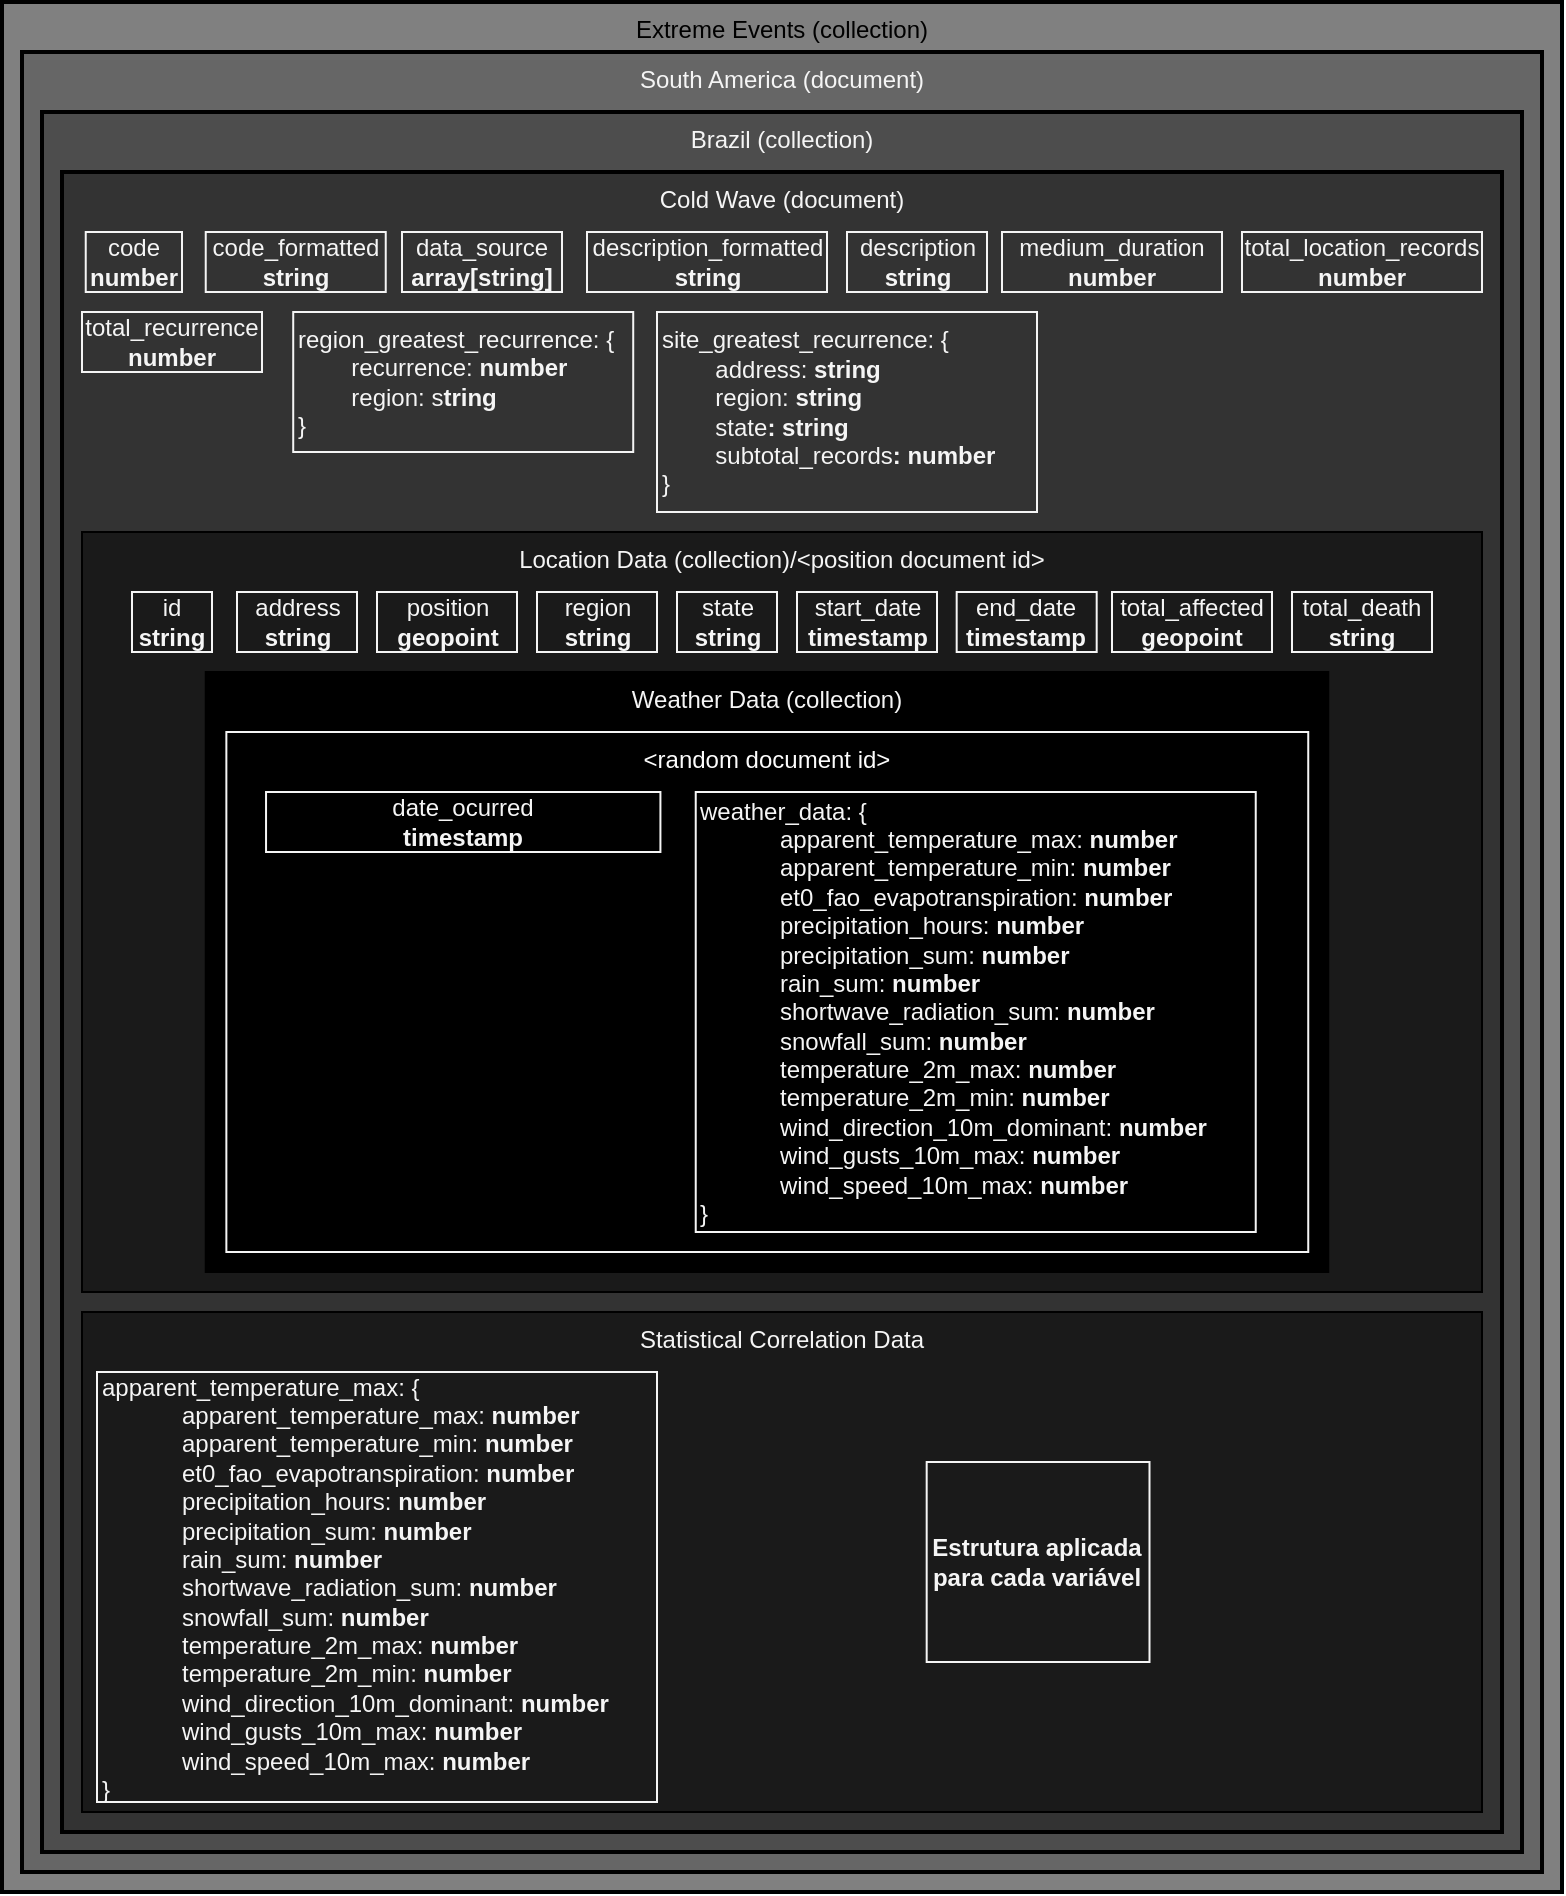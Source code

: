 <mxfile version="24.7.6">
  <diagram name="Página-1" id="5r0kbrC52f1X0RK4liDK">
    <mxGraphModel dx="989" dy="532" grid="1" gridSize="10" guides="1" tooltips="1" connect="1" arrows="1" fold="1" page="1" pageScale="1" pageWidth="827" pageHeight="1169" math="0" shadow="0">
      <root>
        <mxCell id="0" />
        <mxCell id="1" parent="0" />
        <mxCell id="3" value="Extreme Events (collection)" style="whiteSpace=wrap;strokeWidth=2;verticalAlign=top;fillColor=#808080;" parent="1" vertex="1">
          <mxGeometry x="10" y="35" width="780" height="945" as="geometry" />
        </mxCell>
        <mxCell id="12" value="South America (document)" style="whiteSpace=wrap;strokeWidth=2;verticalAlign=top;fillColor=#666666;fontColor=#F5F5F5;" parent="1" vertex="1">
          <mxGeometry x="20" y="60" width="760" height="910" as="geometry" />
        </mxCell>
        <mxCell id="nVJJm7_HszwqwvovilvP-34" value="Brazil (collection)" style="whiteSpace=wrap;strokeWidth=2;verticalAlign=top;fillColor=#4D4D4D;fontColor=#F5F5F5;" vertex="1" parent="1">
          <mxGeometry x="30" y="90" width="740" height="870" as="geometry" />
        </mxCell>
        <mxCell id="nVJJm7_HszwqwvovilvP-35" value="Cold Wave (document)" style="whiteSpace=wrap;strokeWidth=2;verticalAlign=top;fillColor=#333333;fontColor=#F5F5F5;" vertex="1" parent="1">
          <mxGeometry x="40" y="120" width="720" height="830" as="geometry" />
        </mxCell>
        <mxCell id="nVJJm7_HszwqwvovilvP-36" value="code&lt;div&gt;&lt;b&gt;number&lt;/b&gt;&lt;/div&gt;" style="text;html=1;align=center;verticalAlign=middle;whiteSpace=wrap;rounded=0;strokeColor=#F5F5F5;fontColor=#F5F5F5;" vertex="1" parent="1">
          <mxGeometry x="51.87" y="150" width="48.13" height="30" as="geometry" />
        </mxCell>
        <mxCell id="nVJJm7_HszwqwvovilvP-37" value="code_formatted&lt;div&gt;&lt;b&gt;string&lt;/b&gt;&lt;/div&gt;" style="text;html=1;align=center;verticalAlign=middle;whiteSpace=wrap;rounded=0;strokeColor=#F5F5F5;fontColor=#F5F5F5;" vertex="1" parent="1">
          <mxGeometry x="111.87" y="150" width="90" height="30" as="geometry" />
        </mxCell>
        <mxCell id="nVJJm7_HszwqwvovilvP-38" value="data_source&lt;div&gt;&lt;b&gt;array[string]&lt;/b&gt;&lt;/div&gt;" style="text;html=1;align=center;verticalAlign=middle;whiteSpace=wrap;rounded=0;strokeColor=#F5F5F5;fontColor=#F5F5F5;" vertex="1" parent="1">
          <mxGeometry x="210" y="150" width="80" height="30" as="geometry" />
        </mxCell>
        <mxCell id="nVJJm7_HszwqwvovilvP-39" value="description&lt;div&gt;&lt;b&gt;string&lt;/b&gt;&lt;/div&gt;" style="text;html=1;align=center;verticalAlign=middle;whiteSpace=wrap;rounded=0;strokeColor=#F5F5F5;fontColor=#F5F5F5;" vertex="1" parent="1">
          <mxGeometry x="432.5" y="150" width="70" height="30" as="geometry" />
        </mxCell>
        <mxCell id="nVJJm7_HszwqwvovilvP-40" value="description_formatted&lt;div&gt;&lt;b&gt;string&lt;/b&gt;&lt;/div&gt;" style="text;html=1;align=center;verticalAlign=middle;whiteSpace=wrap;rounded=0;strokeColor=#F5F5F5;fontColor=#F5F5F5;" vertex="1" parent="1">
          <mxGeometry x="302.5" y="150" width="120" height="30" as="geometry" />
        </mxCell>
        <mxCell id="nVJJm7_HszwqwvovilvP-42" value="medium_duration&lt;div&gt;&lt;b&gt;number&lt;/b&gt;&lt;/div&gt;" style="text;html=1;align=center;verticalAlign=middle;whiteSpace=wrap;rounded=0;strokeColor=#F5F5F5;fontColor=#F5F5F5;" vertex="1" parent="1">
          <mxGeometry x="510.0" y="150" width="110" height="30" as="geometry" />
        </mxCell>
        <mxCell id="nVJJm7_HszwqwvovilvP-43" value="total_location_records&lt;div&gt;&lt;b&gt;number&lt;/b&gt;&lt;/div&gt;" style="text;html=1;align=center;verticalAlign=middle;whiteSpace=wrap;rounded=0;strokeColor=#F5F5F5;fontColor=#F5F5F5;" vertex="1" parent="1">
          <mxGeometry x="630.0" y="150" width="120" height="30" as="geometry" />
        </mxCell>
        <mxCell id="nVJJm7_HszwqwvovilvP-44" value="&lt;div&gt;total_recurrence&lt;/div&gt;&lt;div&gt;&lt;b&gt;number&lt;/b&gt;&lt;/div&gt;" style="text;html=1;align=center;verticalAlign=middle;whiteSpace=wrap;rounded=0;strokeColor=#F5F5F5;fontColor=#F5F5F5;" vertex="1" parent="1">
          <mxGeometry x="50" y="190" width="90" height="30" as="geometry" />
        </mxCell>
        <mxCell id="nVJJm7_HszwqwvovilvP-54" value="region_greatest_recurrence: {&lt;div&gt;&lt;span style=&quot;white-space: pre;&quot;&gt;&#x9;&lt;/span&gt;recurrence: &lt;b&gt;number&lt;/b&gt;&lt;/div&gt;&lt;div&gt;&lt;span style=&quot;white-space: pre;&quot;&gt;&#x9;&lt;/span&gt;region: s&lt;b&gt;tring&lt;/b&gt;&lt;/div&gt;&lt;div&gt;&lt;span style=&quot;background-color: initial;&quot;&gt;}&lt;/span&gt;&lt;/div&gt;" style="text;html=1;align=left;verticalAlign=middle;whiteSpace=wrap;rounded=0;strokeColor=#F5F5F5;fontColor=#F5F5F5;" vertex="1" parent="1">
          <mxGeometry x="155.61" y="190" width="170" height="70" as="geometry" />
        </mxCell>
        <mxCell id="nVJJm7_HszwqwvovilvP-55" value="site_greatest_recurrence: {&lt;div&gt;&lt;span style=&quot;white-space: pre;&quot;&gt;&#x9;&lt;/span&gt;address: &lt;b&gt;string&lt;/b&gt;&lt;/div&gt;&lt;div&gt;&lt;span style=&quot;white-space: pre;&quot;&gt;&#x9;&lt;/span&gt;region: &lt;b&gt;string&lt;/b&gt;&lt;/div&gt;&lt;div&gt;&lt;span style=&quot;font-weight: bold; white-space: pre;&quot;&gt;&#x9;&lt;/span&gt;state&lt;b&gt;: string&lt;br&gt;&lt;/b&gt;&lt;/div&gt;&lt;div&gt;&lt;span style=&quot;white-space: pre;&quot;&gt;&#x9;&lt;/span&gt;subtotal_records&lt;b&gt;: number&lt;/b&gt;&lt;/div&gt;&lt;div&gt;&lt;span style=&quot;background-color: initial;&quot;&gt;}&lt;/span&gt;&lt;/div&gt;" style="text;html=1;align=left;verticalAlign=middle;whiteSpace=wrap;rounded=0;strokeColor=#F5F5F5;fontColor=#F5F5F5;" vertex="1" parent="1">
          <mxGeometry x="337.5" y="190" width="190" height="100" as="geometry" />
        </mxCell>
        <mxCell id="nVJJm7_HszwqwvovilvP-56" value="Location Data (collection)/&amp;lt;position document id&amp;gt;" style="rounded=0;whiteSpace=wrap;html=1;align=center;verticalAlign=top;fillColor=#1A1A1A;fontColor=#F5F5F5;" vertex="1" parent="1">
          <mxGeometry x="50" y="300" width="700" height="380" as="geometry" />
        </mxCell>
        <mxCell id="nVJJm7_HszwqwvovilvP-57" value="id&lt;div&gt;&lt;b&gt;string&lt;/b&gt;&lt;/div&gt;" style="text;html=1;align=center;verticalAlign=middle;whiteSpace=wrap;rounded=0;strokeColor=#F5F5F5;fontColor=#F5F5F5;" vertex="1" parent="1">
          <mxGeometry x="75" y="330" width="40" height="30" as="geometry" />
        </mxCell>
        <mxCell id="nVJJm7_HszwqwvovilvP-58" value="&lt;div&gt;address&lt;/div&gt;&lt;div&gt;&lt;b&gt;string&lt;/b&gt;&lt;/div&gt;" style="text;html=1;align=center;verticalAlign=middle;whiteSpace=wrap;rounded=0;strokeColor=#F5F5F5;fontColor=#F5F5F5;" vertex="1" parent="1">
          <mxGeometry x="127.5" y="330" width="60" height="30" as="geometry" />
        </mxCell>
        <mxCell id="nVJJm7_HszwqwvovilvP-59" value="position&lt;div&gt;&lt;b&gt;geopoint&lt;/b&gt;&lt;/div&gt;" style="text;html=1;align=center;verticalAlign=middle;whiteSpace=wrap;rounded=0;strokeColor=#F5F5F5;fontColor=#F5F5F5;" vertex="1" parent="1">
          <mxGeometry x="197.5" y="330" width="70" height="30" as="geometry" />
        </mxCell>
        <mxCell id="nVJJm7_HszwqwvovilvP-60" value="region&lt;div&gt;&lt;b&gt;string&lt;/b&gt;&lt;/div&gt;" style="text;html=1;align=center;verticalAlign=middle;whiteSpace=wrap;rounded=0;strokeColor=#F5F5F5;fontColor=#F5F5F5;" vertex="1" parent="1">
          <mxGeometry x="277.5" y="330" width="60" height="30" as="geometry" />
        </mxCell>
        <mxCell id="nVJJm7_HszwqwvovilvP-61" value="state&lt;div&gt;&lt;b&gt;string&lt;/b&gt;&lt;/div&gt;" style="text;html=1;align=center;verticalAlign=middle;whiteSpace=wrap;rounded=0;strokeColor=#F5F5F5;fontColor=#F5F5F5;" vertex="1" parent="1">
          <mxGeometry x="347.5" y="330" width="50" height="30" as="geometry" />
        </mxCell>
        <mxCell id="nVJJm7_HszwqwvovilvP-62" value="start_date&lt;div&gt;&lt;b&gt;timestamp&lt;/b&gt;&lt;/div&gt;" style="text;html=1;align=center;verticalAlign=middle;whiteSpace=wrap;rounded=0;strokeColor=#F5F5F5;fontColor=#F5F5F5;" vertex="1" parent="1">
          <mxGeometry x="407.5" y="330" width="70" height="30" as="geometry" />
        </mxCell>
        <mxCell id="nVJJm7_HszwqwvovilvP-63" value="&lt;div&gt;end_date&lt;/div&gt;&lt;div&gt;&lt;b&gt;timestamp&lt;/b&gt;&lt;br&gt;&lt;/div&gt;" style="text;html=1;align=center;verticalAlign=middle;whiteSpace=wrap;rounded=0;strokeColor=#F5F5F5;fontColor=#F5F5F5;" vertex="1" parent="1">
          <mxGeometry x="487.34" y="330" width="70" height="30" as="geometry" />
        </mxCell>
        <mxCell id="nVJJm7_HszwqwvovilvP-64" value="total_affected&lt;div&gt;&lt;b&gt;geopoint&lt;/b&gt;&lt;/div&gt;" style="text;html=1;align=center;verticalAlign=middle;whiteSpace=wrap;rounded=0;strokeColor=#F5F5F5;fontColor=#F5F5F5;" vertex="1" parent="1">
          <mxGeometry x="565" y="330" width="80" height="30" as="geometry" />
        </mxCell>
        <mxCell id="nVJJm7_HszwqwvovilvP-65" value="total_death&lt;div&gt;&lt;b&gt;string&lt;/b&gt;&lt;/div&gt;" style="text;html=1;align=center;verticalAlign=middle;whiteSpace=wrap;rounded=0;strokeColor=#F5F5F5;fontColor=#F5F5F5;" vertex="1" parent="1">
          <mxGeometry x="655" y="330" width="70" height="30" as="geometry" />
        </mxCell>
        <mxCell id="nVJJm7_HszwqwvovilvP-68" value="Weather Data (collection)" style="rounded=0;whiteSpace=wrap;html=1;verticalAlign=top;fillColor=#000000;fontColor=#F5F5F5;" vertex="1" parent="1">
          <mxGeometry x="111.87" y="370" width="561.25" height="300" as="geometry" />
        </mxCell>
        <mxCell id="nVJJm7_HszwqwvovilvP-69" value="&amp;lt;random document id&amp;gt;" style="rounded=0;whiteSpace=wrap;html=1;verticalAlign=top;fillColor=#000000;fontColor=#FCFCFC;strokeColor=#F5F5F5;" vertex="1" parent="1">
          <mxGeometry x="122.18" y="400" width="540.94" height="260" as="geometry" />
        </mxCell>
        <mxCell id="nVJJm7_HszwqwvovilvP-70" value="date_ocurred&lt;div&gt;&lt;b&gt;timestamp&lt;/b&gt;&lt;/div&gt;" style="text;html=1;align=center;verticalAlign=middle;whiteSpace=wrap;rounded=0;strokeColor=#F5F5F5;fontColor=#F5F5F5;" vertex="1" parent="1">
          <mxGeometry x="142.02" y="430" width="197.19" height="30" as="geometry" />
        </mxCell>
        <mxCell id="nVJJm7_HszwqwvovilvP-72" value="weather_data: {&lt;blockquote style=&quot;margin: 0 0 0 40px; border: none; padding: 0px;&quot;&gt;&lt;div&gt;apparent_temperature_max: &lt;b&gt;number&lt;/b&gt;&lt;/div&gt;&lt;div&gt;apparent_temperature_min&lt;span style=&quot;background-color: initial;&quot;&gt;:&lt;/span&gt;&lt;span style=&quot;background-color: initial;&quot;&gt;&amp;nbsp;&lt;/span&gt;&lt;b style=&quot;background-color: initial;&quot;&gt;number&lt;/b&gt;&lt;/div&gt;&lt;div&gt;et0_fao_evapotranspiration&lt;span style=&quot;background-color: initial;&quot;&gt;:&lt;/span&gt;&lt;span style=&quot;background-color: initial;&quot;&gt;&amp;nbsp;&lt;/span&gt;&lt;b style=&quot;background-color: initial;&quot;&gt;number&lt;/b&gt;&lt;/div&gt;&lt;div&gt;precipitation_hours&lt;span style=&quot;background-color: initial;&quot;&gt;:&lt;/span&gt;&lt;span style=&quot;background-color: initial;&quot;&gt;&amp;nbsp;&lt;/span&gt;&lt;b style=&quot;background-color: initial;&quot;&gt;number&lt;/b&gt;&lt;/div&gt;&lt;div&gt;precipitation_sum&lt;span style=&quot;background-color: initial;&quot;&gt;:&lt;/span&gt;&lt;span style=&quot;background-color: initial;&quot;&gt;&amp;nbsp;&lt;/span&gt;&lt;b style=&quot;background-color: initial;&quot;&gt;number&lt;/b&gt;&lt;/div&gt;&lt;div&gt;rain_sum&lt;span style=&quot;background-color: initial;&quot;&gt;:&lt;/span&gt;&lt;span style=&quot;background-color: initial;&quot;&gt;&amp;nbsp;&lt;/span&gt;&lt;b style=&quot;background-color: initial;&quot;&gt;number&lt;/b&gt;&lt;/div&gt;&lt;div&gt;shortwave_radiation_sum&lt;span style=&quot;background-color: initial;&quot;&gt;:&lt;/span&gt;&lt;span style=&quot;background-color: initial;&quot;&gt;&amp;nbsp;&lt;/span&gt;&lt;b style=&quot;background-color: initial;&quot;&gt;number&lt;/b&gt;&lt;/div&gt;&lt;div&gt;snowfall_sum&lt;span style=&quot;background-color: initial;&quot;&gt;:&lt;/span&gt;&lt;span style=&quot;background-color: initial;&quot;&gt;&amp;nbsp;&lt;/span&gt;&lt;b style=&quot;background-color: initial;&quot;&gt;number&lt;/b&gt;&lt;/div&gt;&lt;div&gt;temperature_2m_max&lt;span style=&quot;background-color: initial;&quot;&gt;:&lt;/span&gt;&lt;span style=&quot;background-color: initial;&quot;&gt;&amp;nbsp;&lt;/span&gt;&lt;b style=&quot;background-color: initial;&quot;&gt;number&lt;/b&gt;&lt;/div&gt;&lt;div&gt;temperature_2m_min&lt;span style=&quot;background-color: initial;&quot;&gt;:&lt;/span&gt;&lt;span style=&quot;background-color: initial;&quot;&gt;&amp;nbsp;&lt;/span&gt;&lt;b style=&quot;background-color: initial;&quot;&gt;number&lt;/b&gt;&lt;/div&gt;&lt;div&gt;wind_direction_10m_dominant&lt;span style=&quot;background-color: initial;&quot;&gt;:&lt;/span&gt;&lt;span style=&quot;background-color: initial;&quot;&gt;&amp;nbsp;&lt;/span&gt;&lt;b style=&quot;background-color: initial;&quot;&gt;number&lt;/b&gt;&lt;/div&gt;&lt;div&gt;wind_gusts_10m_max&lt;span style=&quot;background-color: initial;&quot;&gt;:&lt;/span&gt;&lt;span style=&quot;background-color: initial;&quot;&gt;&amp;nbsp;&lt;/span&gt;&lt;b style=&quot;background-color: initial;&quot;&gt;number&lt;/b&gt;&lt;/div&gt;&lt;div&gt;wind_speed_10m_max:&amp;nbsp;&lt;b&gt;number&lt;/b&gt;&lt;/div&gt;&lt;/blockquote&gt;&lt;div&gt;&lt;div&gt;}&lt;/div&gt;&lt;/div&gt;" style="text;html=1;align=left;verticalAlign=middle;whiteSpace=wrap;rounded=0;strokeColor=#F5F5F5;fontColor=#F5F5F5;" vertex="1" parent="1">
          <mxGeometry x="356.87" y="430" width="280" height="220" as="geometry" />
        </mxCell>
        <mxCell id="nVJJm7_HszwqwvovilvP-73" value="Statistical Correlation Data" style="rounded=0;whiteSpace=wrap;html=1;verticalAlign=top;fillColor=#1A1A1A;fontColor=#F5F5F5;" vertex="1" parent="1">
          <mxGeometry x="50" y="690" width="700" height="250" as="geometry" />
        </mxCell>
        <mxCell id="nVJJm7_HszwqwvovilvP-74" value="apparent_temperature_max: {&lt;blockquote style=&quot;margin: 0 0 0 40px; border: none; padding: 0px;&quot;&gt;&lt;div&gt;apparent_temperature_max: &lt;b&gt;number&lt;/b&gt;&lt;/div&gt;&lt;div&gt;apparent_temperature_min&lt;span style=&quot;background-color: initial;&quot;&gt;:&lt;/span&gt;&lt;span style=&quot;background-color: initial;&quot;&gt;&amp;nbsp;&lt;/span&gt;&lt;b style=&quot;background-color: initial;&quot;&gt;number&lt;/b&gt;&lt;/div&gt;&lt;div&gt;et0_fao_evapotranspiration&lt;span style=&quot;background-color: initial;&quot;&gt;:&lt;/span&gt;&lt;span style=&quot;background-color: initial;&quot;&gt;&amp;nbsp;&lt;/span&gt;&lt;b style=&quot;background-color: initial;&quot;&gt;number&lt;/b&gt;&lt;/div&gt;&lt;div&gt;precipitation_hours&lt;span style=&quot;background-color: initial;&quot;&gt;:&lt;/span&gt;&lt;span style=&quot;background-color: initial;&quot;&gt;&amp;nbsp;&lt;/span&gt;&lt;b style=&quot;background-color: initial;&quot;&gt;number&lt;/b&gt;&lt;/div&gt;&lt;div&gt;precipitation_sum&lt;span style=&quot;background-color: initial;&quot;&gt;:&lt;/span&gt;&lt;span style=&quot;background-color: initial;&quot;&gt;&amp;nbsp;&lt;/span&gt;&lt;b style=&quot;background-color: initial;&quot;&gt;number&lt;/b&gt;&lt;/div&gt;&lt;div&gt;rain_sum&lt;span style=&quot;background-color: initial;&quot;&gt;:&lt;/span&gt;&lt;span style=&quot;background-color: initial;&quot;&gt;&amp;nbsp;&lt;/span&gt;&lt;b style=&quot;background-color: initial;&quot;&gt;number&lt;/b&gt;&lt;/div&gt;&lt;div&gt;shortwave_radiation_sum&lt;span style=&quot;background-color: initial;&quot;&gt;:&lt;/span&gt;&lt;span style=&quot;background-color: initial;&quot;&gt;&amp;nbsp;&lt;/span&gt;&lt;b style=&quot;background-color: initial;&quot;&gt;number&lt;/b&gt;&lt;/div&gt;&lt;div&gt;snowfall_sum&lt;span style=&quot;background-color: initial;&quot;&gt;:&lt;/span&gt;&lt;span style=&quot;background-color: initial;&quot;&gt;&amp;nbsp;&lt;/span&gt;&lt;b style=&quot;background-color: initial;&quot;&gt;number&lt;/b&gt;&lt;/div&gt;&lt;div&gt;temperature_2m_max&lt;span style=&quot;background-color: initial;&quot;&gt;:&lt;/span&gt;&lt;span style=&quot;background-color: initial;&quot;&gt;&amp;nbsp;&lt;/span&gt;&lt;b style=&quot;background-color: initial;&quot;&gt;number&lt;/b&gt;&lt;/div&gt;&lt;div&gt;temperature_2m_min&lt;span style=&quot;background-color: initial;&quot;&gt;:&lt;/span&gt;&lt;span style=&quot;background-color: initial;&quot;&gt;&amp;nbsp;&lt;/span&gt;&lt;b style=&quot;background-color: initial;&quot;&gt;number&lt;/b&gt;&lt;/div&gt;&lt;div&gt;wind_direction_10m_dominant&lt;span style=&quot;background-color: initial;&quot;&gt;:&lt;/span&gt;&lt;span style=&quot;background-color: initial;&quot;&gt;&amp;nbsp;&lt;/span&gt;&lt;b style=&quot;background-color: initial;&quot;&gt;number&lt;/b&gt;&lt;/div&gt;&lt;div&gt;wind_gusts_10m_max&lt;span style=&quot;background-color: initial;&quot;&gt;:&lt;/span&gt;&lt;span style=&quot;background-color: initial;&quot;&gt;&amp;nbsp;&lt;/span&gt;&lt;b style=&quot;background-color: initial;&quot;&gt;number&lt;/b&gt;&lt;/div&gt;&lt;div&gt;wind_speed_10m_max:&amp;nbsp;&lt;b&gt;number&lt;/b&gt;&lt;/div&gt;&lt;/blockquote&gt;&lt;div&gt;&lt;div&gt;}&lt;/div&gt;&lt;/div&gt;" style="text;html=1;align=left;verticalAlign=middle;whiteSpace=wrap;rounded=0;strokeColor=#F5F5F5;fontColor=#F5F5F5;" vertex="1" parent="1">
          <mxGeometry x="57.5" y="720" width="280" height="215" as="geometry" />
        </mxCell>
        <mxCell id="nVJJm7_HszwqwvovilvP-75" value="&lt;br&gt;&lt;div&gt;&lt;b&gt;Estrutura aplicada para cada variável&lt;/b&gt;&lt;/div&gt;&lt;div&gt;&lt;br&gt;&lt;/div&gt;" style="text;html=1;align=center;verticalAlign=middle;whiteSpace=wrap;rounded=0;strokeColor=#F5F5F5;fontColor=#F5F5F5;" vertex="1" parent="1">
          <mxGeometry x="472.34" y="765" width="111.41" height="100" as="geometry" />
        </mxCell>
      </root>
    </mxGraphModel>
  </diagram>
</mxfile>
